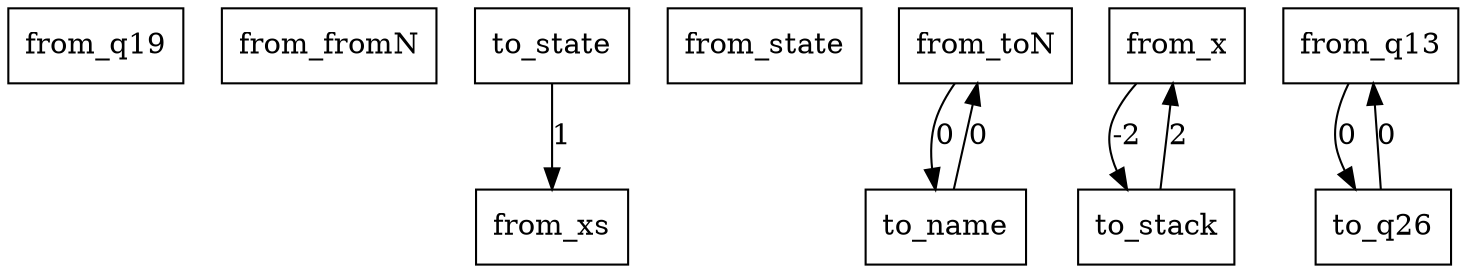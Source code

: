 digraph {
    graph [rankdir=TB
          ,bgcolor=transparent];
    node [shape=box
         ,fillcolor=white
         ,style=filled];
    0 [label=<from_q19>];
    1 [label=<from_fromN>];
    2 [label=<from_xs>];
    3 [label=<from_state>];
    4 [label=<from_toN>];
    5 [label=<from_x>];
    6 [label=<from_q13>];
    7 [label=<to_name>];
    8 [label=<to_stack>];
    9 [label=<to_state>];
    10 [label=<to_q26>];
    4 -> 7 [label=0];
    5 -> 8 [label=-2];
    6 -> 10 [label=0];
    7 -> 4 [label=0];
    8 -> 5 [label=2];
    9 -> 2 [label=1];
    10 -> 6 [label=0];
}